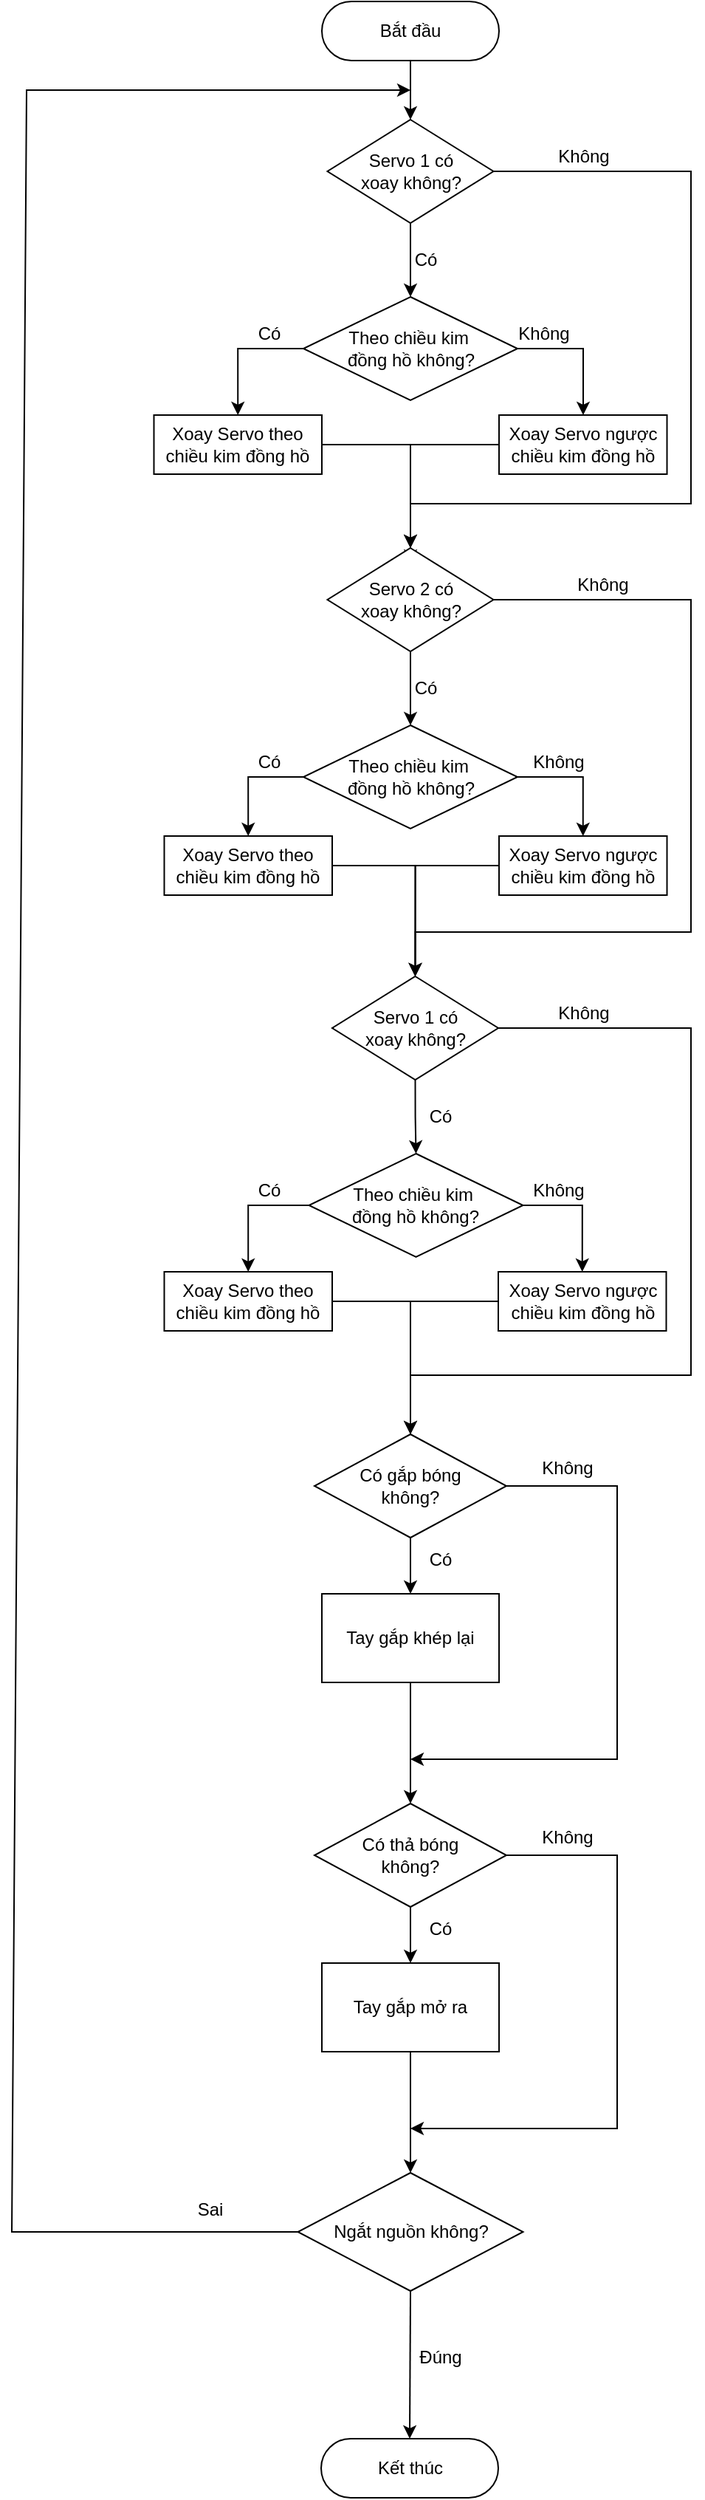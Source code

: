 <mxfile version="24.7.4">
  <diagram name="Page-1" id="16m1Tkc_4PqnQjn7PURB">
    <mxGraphModel dx="1089" dy="1676" grid="1" gridSize="10" guides="1" tooltips="1" connect="1" arrows="1" fold="1" page="1" pageScale="1" pageWidth="827" pageHeight="1169" math="0" shadow="0">
      <root>
        <mxCell id="0" />
        <mxCell id="1" parent="0" />
        <mxCell id="2b9hVAnZYSUjPu87Jhxw-5" style="edgeStyle=orthogonalEdgeStyle;rounded=0;orthogonalLoop=1;jettySize=auto;html=1;entryX=0.5;entryY=0;entryDx=0;entryDy=0;" edge="1" parent="1" source="oF-FngDy0VFJLW9azzC3-1" target="2b9hVAnZYSUjPu87Jhxw-10">
          <mxGeometry relative="1" as="geometry">
            <mxPoint x="410" y="130" as="targetPoint" />
          </mxGeometry>
        </mxCell>
        <mxCell id="oF-FngDy0VFJLW9azzC3-1" value="Bắt đầu" style="rounded=1;whiteSpace=wrap;html=1;fontSize=12;glass=0;strokeWidth=1;shadow=0;arcSize=50;" parent="1" vertex="1">
          <mxGeometry x="350" y="-20" width="120" height="40" as="geometry" />
        </mxCell>
        <mxCell id="oF-FngDy0VFJLW9azzC3-3" value="Kết thúc" style="rounded=1;whiteSpace=wrap;html=1;fontSize=12;glass=0;strokeWidth=1;shadow=0;arcSize=50;" parent="1" vertex="1">
          <mxGeometry x="349.5" y="1630" width="120" height="40" as="geometry" />
        </mxCell>
        <mxCell id="oF-FngDy0VFJLW9azzC3-30" value="Ngắt nguồn không?" style="rhombus;whiteSpace=wrap;html=1;" parent="1" vertex="1">
          <mxGeometry x="333.76" y="1450" width="152.5" height="80" as="geometry" />
        </mxCell>
        <mxCell id="oF-FngDy0VFJLW9azzC3-31" value="" style="endArrow=classic;html=1;rounded=0;exitX=0.5;exitY=1;exitDx=0;exitDy=0;entryX=0.5;entryY=0;entryDx=0;entryDy=0;" parent="1" source="oF-FngDy0VFJLW9azzC3-30" target="oF-FngDy0VFJLW9azzC3-3" edge="1">
          <mxGeometry width="50" height="50" relative="1" as="geometry">
            <mxPoint x="480" y="850" as="sourcePoint" />
            <mxPoint x="410" y="868" as="targetPoint" />
          </mxGeometry>
        </mxCell>
        <mxCell id="oF-FngDy0VFJLW9azzC3-32" value="Đúng" style="text;html=1;align=center;verticalAlign=middle;resizable=0;points=[];autosize=1;strokeColor=none;fillColor=none;" parent="1" vertex="1">
          <mxGeometry x="405" y="1560" width="50" height="30" as="geometry" />
        </mxCell>
        <mxCell id="oF-FngDy0VFJLW9azzC3-33" value="" style="endArrow=classic;html=1;rounded=0;exitX=0;exitY=0.5;exitDx=0;exitDy=0;" parent="1" source="oF-FngDy0VFJLW9azzC3-30" edge="1">
          <mxGeometry width="50" height="50" relative="1" as="geometry">
            <mxPoint x="333.75" y="730" as="sourcePoint" />
            <mxPoint x="410" y="40" as="targetPoint" />
            <Array as="points">
              <mxPoint x="140" y="1490" />
              <mxPoint x="150" y="40" />
            </Array>
          </mxGeometry>
        </mxCell>
        <mxCell id="oF-FngDy0VFJLW9azzC3-34" value="Sai" style="text;html=1;align=center;verticalAlign=middle;resizable=0;points=[];autosize=1;strokeColor=none;fillColor=none;" parent="1" vertex="1">
          <mxGeometry x="253.75" y="1460" width="40" height="30" as="geometry" />
        </mxCell>
        <mxCell id="2b9hVAnZYSUjPu87Jhxw-8" style="edgeStyle=orthogonalEdgeStyle;rounded=0;orthogonalLoop=1;jettySize=auto;html=1;entryX=0.5;entryY=0;entryDx=0;entryDy=0;exitX=0.5;exitY=1;exitDx=0;exitDy=0;" edge="1" parent="1" source="2b9hVAnZYSUjPu87Jhxw-10" target="2b9hVAnZYSUjPu87Jhxw-11">
          <mxGeometry relative="1" as="geometry">
            <mxPoint x="410" y="240" as="targetPoint" />
            <mxPoint x="410" y="160" as="sourcePoint" />
          </mxGeometry>
        </mxCell>
        <mxCell id="2b9hVAnZYSUjPu87Jhxw-18" style="edgeStyle=orthogonalEdgeStyle;rounded=0;orthogonalLoop=1;jettySize=auto;html=1;exitX=1;exitY=0.5;exitDx=0;exitDy=0;" edge="1" parent="1" source="2b9hVAnZYSUjPu87Jhxw-10">
          <mxGeometry relative="1" as="geometry">
            <mxPoint x="410" y="360" as="targetPoint" />
            <Array as="points">
              <mxPoint x="600" y="95" />
              <mxPoint x="600" y="320" />
              <mxPoint x="410" y="320" />
            </Array>
          </mxGeometry>
        </mxCell>
        <mxCell id="2b9hVAnZYSUjPu87Jhxw-10" value="&lt;div&gt;&lt;span style=&quot;background-color: initial;&quot;&gt;Servo 1 có&lt;/span&gt;&lt;/div&gt;&lt;div&gt;&lt;span style=&quot;background-color: initial;&quot;&gt;xoay không?&lt;/span&gt;&lt;br&gt;&lt;/div&gt;" style="rhombus;whiteSpace=wrap;html=1;" vertex="1" parent="1">
          <mxGeometry x="353.75" y="60" width="112.5" height="70" as="geometry" />
        </mxCell>
        <mxCell id="2b9hVAnZYSUjPu87Jhxw-13" style="edgeStyle=orthogonalEdgeStyle;rounded=0;orthogonalLoop=1;jettySize=auto;html=1;entryX=0.5;entryY=0;entryDx=0;entryDy=0;exitX=0;exitY=0.5;exitDx=0;exitDy=0;" edge="1" parent="1" source="2b9hVAnZYSUjPu87Jhxw-11" target="2b9hVAnZYSUjPu87Jhxw-15">
          <mxGeometry relative="1" as="geometry">
            <mxPoint x="410" y="340" as="targetPoint" />
          </mxGeometry>
        </mxCell>
        <mxCell id="2b9hVAnZYSUjPu87Jhxw-16" style="edgeStyle=orthogonalEdgeStyle;rounded=0;orthogonalLoop=1;jettySize=auto;html=1;entryX=0.5;entryY=0;entryDx=0;entryDy=0;exitX=1;exitY=0.5;exitDx=0;exitDy=0;" edge="1" parent="1" source="2b9hVAnZYSUjPu87Jhxw-11" target="2b9hVAnZYSUjPu87Jhxw-21">
          <mxGeometry relative="1" as="geometry">
            <mxPoint x="570" y="255" as="targetPoint" />
            <Array as="points">
              <mxPoint x="527" y="215" />
              <mxPoint x="527" y="260" />
            </Array>
          </mxGeometry>
        </mxCell>
        <mxCell id="2b9hVAnZYSUjPu87Jhxw-11" value="&lt;div&gt;&lt;span style=&quot;background-color: initial;&quot;&gt;Theo chiều kim&amp;nbsp;&lt;/span&gt;&lt;br&gt;&lt;/div&gt;&lt;div&gt;đồng hồ không?&lt;/div&gt;" style="rhombus;whiteSpace=wrap;html=1;align=center;" vertex="1" parent="1">
          <mxGeometry x="337.5" y="180" width="145" height="70" as="geometry" />
        </mxCell>
        <mxCell id="2b9hVAnZYSUjPu87Jhxw-12" value="Có" style="text;html=1;align=center;verticalAlign=middle;resizable=0;points=[];autosize=1;strokeColor=none;fillColor=none;" vertex="1" parent="1">
          <mxGeometry x="400" y="140" width="40" height="30" as="geometry" />
        </mxCell>
        <mxCell id="2b9hVAnZYSUjPu87Jhxw-14" value="Có" style="text;html=1;align=center;verticalAlign=middle;resizable=0;points=[];autosize=1;strokeColor=none;fillColor=none;" vertex="1" parent="1">
          <mxGeometry x="293.75" y="190" width="40" height="30" as="geometry" />
        </mxCell>
        <mxCell id="2b9hVAnZYSUjPu87Jhxw-20" style="edgeStyle=orthogonalEdgeStyle;rounded=0;orthogonalLoop=1;jettySize=auto;html=1;entryX=0.5;entryY=0;entryDx=0;entryDy=0;" edge="1" parent="1" source="2b9hVAnZYSUjPu87Jhxw-15" target="2b9hVAnZYSUjPu87Jhxw-26">
          <mxGeometry relative="1" as="geometry">
            <mxPoint x="350" y="380" as="targetPoint" />
            <Array as="points">
              <mxPoint x="410" y="280" />
            </Array>
          </mxGeometry>
        </mxCell>
        <mxCell id="2b9hVAnZYSUjPu87Jhxw-15" value="Xoay Servo theo chiều kim đồng hồ" style="whiteSpace=wrap;html=1;" vertex="1" parent="1">
          <mxGeometry x="236.25" y="260" width="113.75" height="40" as="geometry" />
        </mxCell>
        <mxCell id="2b9hVAnZYSUjPu87Jhxw-17" value="Không" style="text;html=1;align=center;verticalAlign=middle;resizable=0;points=[];autosize=1;strokeColor=none;fillColor=none;" vertex="1" parent="1">
          <mxGeometry x="470" y="190" width="60" height="30" as="geometry" />
        </mxCell>
        <mxCell id="2b9hVAnZYSUjPu87Jhxw-19" value="Không" style="text;html=1;align=center;verticalAlign=middle;resizable=0;points=[];autosize=1;strokeColor=none;fillColor=none;" vertex="1" parent="1">
          <mxGeometry x="496.88" y="70" width="60" height="30" as="geometry" />
        </mxCell>
        <mxCell id="2b9hVAnZYSUjPu87Jhxw-22" style="edgeStyle=orthogonalEdgeStyle;rounded=0;orthogonalLoop=1;jettySize=auto;html=1;entryX=0.5;entryY=0;entryDx=0;entryDy=0;" edge="1" parent="1" source="2b9hVAnZYSUjPu87Jhxw-21" target="2b9hVAnZYSUjPu87Jhxw-26">
          <mxGeometry relative="1" as="geometry">
            <mxPoint x="310" y="390" as="targetPoint" />
          </mxGeometry>
        </mxCell>
        <mxCell id="2b9hVAnZYSUjPu87Jhxw-21" value="Xoay Servo ngược chiều kim đồng hồ" style="whiteSpace=wrap;html=1;" vertex="1" parent="1">
          <mxGeometry x="470.01" y="260" width="113.75" height="40" as="geometry" />
        </mxCell>
        <mxCell id="2b9hVAnZYSUjPu87Jhxw-24" style="edgeStyle=orthogonalEdgeStyle;rounded=0;orthogonalLoop=1;jettySize=auto;html=1;entryX=0.5;entryY=0;entryDx=0;entryDy=0;exitX=0.5;exitY=1;exitDx=0;exitDy=0;" edge="1" parent="1" target="2b9hVAnZYSUjPu87Jhxw-29" source="2b9hVAnZYSUjPu87Jhxw-26">
          <mxGeometry relative="1" as="geometry">
            <mxPoint x="410" y="600" as="targetPoint" />
            <mxPoint x="410" y="520" as="sourcePoint" />
          </mxGeometry>
        </mxCell>
        <mxCell id="2b9hVAnZYSUjPu87Jhxw-25" style="edgeStyle=orthogonalEdgeStyle;rounded=0;orthogonalLoop=1;jettySize=auto;html=1;exitX=1;exitY=0.5;exitDx=0;exitDy=0;entryX=0.5;entryY=0;entryDx=0;entryDy=0;" edge="1" parent="1" source="2b9hVAnZYSUjPu87Jhxw-26" target="2b9hVAnZYSUjPu87Jhxw-40">
          <mxGeometry relative="1" as="geometry">
            <mxPoint x="410" y="650" as="targetPoint" />
            <Array as="points">
              <mxPoint x="600" y="385" />
              <mxPoint x="600" y="610" />
              <mxPoint x="413" y="610" />
            </Array>
          </mxGeometry>
        </mxCell>
        <mxCell id="2b9hVAnZYSUjPu87Jhxw-26" value="&lt;div&gt;&lt;span style=&quot;background-color: initial;&quot;&gt;Servo 2 có&lt;/span&gt;&lt;/div&gt;&lt;div&gt;&lt;span style=&quot;background-color: initial;&quot;&gt;xoay không?&lt;/span&gt;&lt;br&gt;&lt;/div&gt;" style="rhombus;whiteSpace=wrap;html=1;" vertex="1" parent="1">
          <mxGeometry x="353.75" y="350" width="112.5" height="70" as="geometry" />
        </mxCell>
        <mxCell id="2b9hVAnZYSUjPu87Jhxw-27" style="edgeStyle=orthogonalEdgeStyle;rounded=0;orthogonalLoop=1;jettySize=auto;html=1;entryX=0.5;entryY=0;entryDx=0;entryDy=0;exitX=0;exitY=0.5;exitDx=0;exitDy=0;" edge="1" parent="1" source="2b9hVAnZYSUjPu87Jhxw-29" target="2b9hVAnZYSUjPu87Jhxw-33">
          <mxGeometry relative="1" as="geometry">
            <mxPoint x="410" y="700" as="targetPoint" />
          </mxGeometry>
        </mxCell>
        <mxCell id="2b9hVAnZYSUjPu87Jhxw-28" style="edgeStyle=orthogonalEdgeStyle;rounded=0;orthogonalLoop=1;jettySize=auto;html=1;entryX=0.5;entryY=0;entryDx=0;entryDy=0;exitX=1;exitY=0.5;exitDx=0;exitDy=0;" edge="1" parent="1" source="2b9hVAnZYSUjPu87Jhxw-29" target="2b9hVAnZYSUjPu87Jhxw-37">
          <mxGeometry relative="1" as="geometry">
            <mxPoint x="570" y="615" as="targetPoint" />
            <Array as="points">
              <mxPoint x="527" y="505" />
            </Array>
          </mxGeometry>
        </mxCell>
        <mxCell id="2b9hVAnZYSUjPu87Jhxw-29" value="&lt;div&gt;&lt;span style=&quot;background-color: initial;&quot;&gt;Theo chiều kim&amp;nbsp;&lt;/span&gt;&lt;br&gt;&lt;/div&gt;&lt;div&gt;đồng hồ không?&lt;/div&gt;" style="rhombus;whiteSpace=wrap;html=1;align=center;" vertex="1" parent="1">
          <mxGeometry x="337.5" y="470" width="145" height="70" as="geometry" />
        </mxCell>
        <mxCell id="2b9hVAnZYSUjPu87Jhxw-30" value="Có" style="text;html=1;align=center;verticalAlign=middle;resizable=0;points=[];autosize=1;strokeColor=none;fillColor=none;" vertex="1" parent="1">
          <mxGeometry x="400" y="430" width="40" height="30" as="geometry" />
        </mxCell>
        <mxCell id="2b9hVAnZYSUjPu87Jhxw-31" value="Có" style="text;html=1;align=center;verticalAlign=middle;resizable=0;points=[];autosize=1;strokeColor=none;fillColor=none;" vertex="1" parent="1">
          <mxGeometry x="293.75" y="480" width="40" height="30" as="geometry" />
        </mxCell>
        <mxCell id="2b9hVAnZYSUjPu87Jhxw-32" style="edgeStyle=orthogonalEdgeStyle;rounded=0;orthogonalLoop=1;jettySize=auto;html=1;entryX=0.5;entryY=0;entryDx=0;entryDy=0;" edge="1" parent="1" source="2b9hVAnZYSUjPu87Jhxw-33" target="2b9hVAnZYSUjPu87Jhxw-40">
          <mxGeometry relative="1" as="geometry">
            <mxPoint x="409.375" y="820" as="targetPoint" />
            <Array as="points">
              <mxPoint x="413" y="565" />
            </Array>
          </mxGeometry>
        </mxCell>
        <mxCell id="2b9hVAnZYSUjPu87Jhxw-33" value="Xoay Servo theo chiều kim đồng hồ" style="whiteSpace=wrap;html=1;" vertex="1" parent="1">
          <mxGeometry x="243.25" y="545" width="113.75" height="40" as="geometry" />
        </mxCell>
        <mxCell id="2b9hVAnZYSUjPu87Jhxw-34" value="Không" style="text;html=1;align=center;verticalAlign=middle;resizable=0;points=[];autosize=1;strokeColor=none;fillColor=none;" vertex="1" parent="1">
          <mxGeometry x="480" y="480" width="60" height="30" as="geometry" />
        </mxCell>
        <mxCell id="2b9hVAnZYSUjPu87Jhxw-35" value="Không" style="text;html=1;align=center;verticalAlign=middle;resizable=0;points=[];autosize=1;strokeColor=none;fillColor=none;" vertex="1" parent="1">
          <mxGeometry x="510" y="360" width="60" height="30" as="geometry" />
        </mxCell>
        <mxCell id="2b9hVAnZYSUjPu87Jhxw-36" style="edgeStyle=orthogonalEdgeStyle;rounded=0;orthogonalLoop=1;jettySize=auto;html=1;entryX=0.5;entryY=0;entryDx=0;entryDy=0;" edge="1" parent="1" source="2b9hVAnZYSUjPu87Jhxw-37" target="2b9hVAnZYSUjPu87Jhxw-40">
          <mxGeometry relative="1" as="geometry">
            <mxPoint x="410" y="820" as="targetPoint" />
          </mxGeometry>
        </mxCell>
        <mxCell id="2b9hVAnZYSUjPu87Jhxw-37" value="Xoay Servo ngược chiều kim đồng hồ" style="whiteSpace=wrap;html=1;" vertex="1" parent="1">
          <mxGeometry x="470.01" y="545" width="113.75" height="40" as="geometry" />
        </mxCell>
        <mxCell id="2b9hVAnZYSUjPu87Jhxw-38" style="edgeStyle=orthogonalEdgeStyle;rounded=0;orthogonalLoop=1;jettySize=auto;html=1;entryX=0.5;entryY=0;entryDx=0;entryDy=0;exitX=0.5;exitY=1;exitDx=0;exitDy=0;" edge="1" parent="1" target="2b9hVAnZYSUjPu87Jhxw-43" source="2b9hVAnZYSUjPu87Jhxw-40">
          <mxGeometry relative="1" as="geometry">
            <mxPoint x="410" y="960" as="targetPoint" />
            <mxPoint x="410" y="880" as="sourcePoint" />
          </mxGeometry>
        </mxCell>
        <mxCell id="2b9hVAnZYSUjPu87Jhxw-39" style="edgeStyle=orthogonalEdgeStyle;rounded=0;orthogonalLoop=1;jettySize=auto;html=1;exitX=1;exitY=0.5;exitDx=0;exitDy=0;entryX=0.5;entryY=0;entryDx=0;entryDy=0;" edge="1" parent="1" source="2b9hVAnZYSUjPu87Jhxw-40" target="2b9hVAnZYSUjPu87Jhxw-53">
          <mxGeometry relative="1" as="geometry">
            <mxPoint x="410" y="1140" as="targetPoint" />
            <Array as="points">
              <mxPoint x="600" y="675" />
              <mxPoint x="600" y="910" />
              <mxPoint x="410" y="910" />
              <mxPoint x="410" y="960" />
            </Array>
          </mxGeometry>
        </mxCell>
        <mxCell id="2b9hVAnZYSUjPu87Jhxw-40" value="&lt;div&gt;&lt;span style=&quot;background-color: initial;&quot;&gt;Servo 1 có&lt;/span&gt;&lt;/div&gt;&lt;div&gt;&lt;span style=&quot;background-color: initial;&quot;&gt;xoay không?&lt;/span&gt;&lt;br&gt;&lt;/div&gt;" style="rhombus;whiteSpace=wrap;html=1;" vertex="1" parent="1">
          <mxGeometry x="357" y="640" width="112.5" height="70" as="geometry" />
        </mxCell>
        <mxCell id="2b9hVAnZYSUjPu87Jhxw-41" style="edgeStyle=orthogonalEdgeStyle;rounded=0;orthogonalLoop=1;jettySize=auto;html=1;entryX=0.5;entryY=0;entryDx=0;entryDy=0;exitX=0;exitY=0.5;exitDx=0;exitDy=0;" edge="1" parent="1" source="2b9hVAnZYSUjPu87Jhxw-43" target="2b9hVAnZYSUjPu87Jhxw-47">
          <mxGeometry relative="1" as="geometry">
            <mxPoint x="410" y="1060" as="targetPoint" />
          </mxGeometry>
        </mxCell>
        <mxCell id="2b9hVAnZYSUjPu87Jhxw-42" style="edgeStyle=orthogonalEdgeStyle;rounded=0;orthogonalLoop=1;jettySize=auto;html=1;entryX=0.5;entryY=0;entryDx=0;entryDy=0;exitX=1;exitY=0.5;exitDx=0;exitDy=0;" edge="1" parent="1" source="2b9hVAnZYSUjPu87Jhxw-43" target="2b9hVAnZYSUjPu87Jhxw-51">
          <mxGeometry relative="1" as="geometry">
            <mxPoint x="570" y="975" as="targetPoint" />
            <Array as="points">
              <mxPoint x="527" y="795" />
            </Array>
          </mxGeometry>
        </mxCell>
        <mxCell id="2b9hVAnZYSUjPu87Jhxw-43" value="&lt;div&gt;&lt;span style=&quot;background-color: initial;&quot;&gt;Theo chiều kim&amp;nbsp;&lt;/span&gt;&lt;br&gt;&lt;/div&gt;&lt;div&gt;đồng hồ không?&lt;/div&gt;" style="rhombus;whiteSpace=wrap;html=1;align=center;" vertex="1" parent="1">
          <mxGeometry x="341.25" y="760" width="145" height="70" as="geometry" />
        </mxCell>
        <mxCell id="2b9hVAnZYSUjPu87Jhxw-44" value="Có" style="text;html=1;align=center;verticalAlign=middle;resizable=0;points=[];autosize=1;strokeColor=none;fillColor=none;" vertex="1" parent="1">
          <mxGeometry x="410" y="720" width="40" height="30" as="geometry" />
        </mxCell>
        <mxCell id="2b9hVAnZYSUjPu87Jhxw-45" value="Có" style="text;html=1;align=center;verticalAlign=middle;resizable=0;points=[];autosize=1;strokeColor=none;fillColor=none;" vertex="1" parent="1">
          <mxGeometry x="293.75" y="770" width="40" height="30" as="geometry" />
        </mxCell>
        <mxCell id="2b9hVAnZYSUjPu87Jhxw-46" style="edgeStyle=orthogonalEdgeStyle;rounded=0;orthogonalLoop=1;jettySize=auto;html=1;entryX=0.5;entryY=0;entryDx=0;entryDy=0;" edge="1" parent="1" source="2b9hVAnZYSUjPu87Jhxw-47" target="2b9hVAnZYSUjPu87Jhxw-53">
          <mxGeometry relative="1" as="geometry">
            <mxPoint x="409.375" y="1180" as="targetPoint" />
            <Array as="points">
              <mxPoint x="410" y="860" />
            </Array>
          </mxGeometry>
        </mxCell>
        <mxCell id="2b9hVAnZYSUjPu87Jhxw-47" value="Xoay Servo theo chiều kim đồng hồ" style="whiteSpace=wrap;html=1;" vertex="1" parent="1">
          <mxGeometry x="243.25" y="840" width="113.75" height="40" as="geometry" />
        </mxCell>
        <mxCell id="2b9hVAnZYSUjPu87Jhxw-48" value="Không" style="text;html=1;align=center;verticalAlign=middle;resizable=0;points=[];autosize=1;strokeColor=none;fillColor=none;" vertex="1" parent="1">
          <mxGeometry x="480" y="770" width="60" height="30" as="geometry" />
        </mxCell>
        <mxCell id="2b9hVAnZYSUjPu87Jhxw-49" value="Không" style="text;html=1;align=center;verticalAlign=middle;resizable=0;points=[];autosize=1;strokeColor=none;fillColor=none;" vertex="1" parent="1">
          <mxGeometry x="496.88" y="650" width="60" height="30" as="geometry" />
        </mxCell>
        <mxCell id="2b9hVAnZYSUjPu87Jhxw-50" style="edgeStyle=orthogonalEdgeStyle;rounded=0;orthogonalLoop=1;jettySize=auto;html=1;entryX=0.5;entryY=0;entryDx=0;entryDy=0;" edge="1" parent="1" source="2b9hVAnZYSUjPu87Jhxw-51" target="2b9hVAnZYSUjPu87Jhxw-53">
          <mxGeometry relative="1" as="geometry">
            <mxPoint x="410" y="1180" as="targetPoint" />
            <Array as="points">
              <mxPoint x="410" y="860" />
            </Array>
          </mxGeometry>
        </mxCell>
        <mxCell id="2b9hVAnZYSUjPu87Jhxw-51" value="Xoay Servo ngược chiều kim đồng hồ" style="whiteSpace=wrap;html=1;" vertex="1" parent="1">
          <mxGeometry x="469.5" y="840" width="113.75" height="40" as="geometry" />
        </mxCell>
        <mxCell id="2b9hVAnZYSUjPu87Jhxw-54" style="edgeStyle=orthogonalEdgeStyle;rounded=0;orthogonalLoop=1;jettySize=auto;html=1;entryX=0.5;entryY=0;entryDx=0;entryDy=0;" edge="1" parent="1" source="2b9hVAnZYSUjPu87Jhxw-53" target="2b9hVAnZYSUjPu87Jhxw-57">
          <mxGeometry relative="1" as="geometry">
            <mxPoint x="410" y="1070" as="targetPoint" />
          </mxGeometry>
        </mxCell>
        <mxCell id="2b9hVAnZYSUjPu87Jhxw-56" style="edgeStyle=orthogonalEdgeStyle;rounded=0;orthogonalLoop=1;jettySize=auto;html=1;" edge="1" parent="1" source="2b9hVAnZYSUjPu87Jhxw-53">
          <mxGeometry relative="1" as="geometry">
            <mxPoint x="410" y="1170" as="targetPoint" />
            <Array as="points">
              <mxPoint x="550" y="985" />
            </Array>
          </mxGeometry>
        </mxCell>
        <mxCell id="2b9hVAnZYSUjPu87Jhxw-53" value="Có gắp bóng&lt;div&gt;không?&lt;/div&gt;" style="rhombus;whiteSpace=wrap;html=1;" vertex="1" parent="1">
          <mxGeometry x="345" y="950" width="130" height="70" as="geometry" />
        </mxCell>
        <mxCell id="2b9hVAnZYSUjPu87Jhxw-55" value="Có" style="text;html=1;align=center;verticalAlign=middle;resizable=0;points=[];autosize=1;strokeColor=none;fillColor=none;" vertex="1" parent="1">
          <mxGeometry x="410" y="1020" width="40" height="30" as="geometry" />
        </mxCell>
        <mxCell id="2b9hVAnZYSUjPu87Jhxw-60" style="edgeStyle=orthogonalEdgeStyle;rounded=0;orthogonalLoop=1;jettySize=auto;html=1;entryX=0.5;entryY=0;entryDx=0;entryDy=0;" edge="1" parent="1" source="2b9hVAnZYSUjPu87Jhxw-57" target="2b9hVAnZYSUjPu87Jhxw-63">
          <mxGeometry relative="1" as="geometry">
            <mxPoint x="410" y="1210" as="targetPoint" />
          </mxGeometry>
        </mxCell>
        <mxCell id="2b9hVAnZYSUjPu87Jhxw-57" value="Tay gắp khép lại" style="whiteSpace=wrap;html=1;" vertex="1" parent="1">
          <mxGeometry x="350.01" y="1058" width="120" height="60" as="geometry" />
        </mxCell>
        <mxCell id="2b9hVAnZYSUjPu87Jhxw-58" value="Không" style="text;html=1;align=center;verticalAlign=middle;resizable=0;points=[];autosize=1;strokeColor=none;fillColor=none;" vertex="1" parent="1">
          <mxGeometry x="486.25" y="958" width="60" height="30" as="geometry" />
        </mxCell>
        <mxCell id="2b9hVAnZYSUjPu87Jhxw-61" style="edgeStyle=orthogonalEdgeStyle;rounded=0;orthogonalLoop=1;jettySize=auto;html=1;entryX=0.5;entryY=0;entryDx=0;entryDy=0;" edge="1" parent="1" source="2b9hVAnZYSUjPu87Jhxw-63" target="2b9hVAnZYSUjPu87Jhxw-66">
          <mxGeometry relative="1" as="geometry">
            <mxPoint x="410" y="1320" as="targetPoint" />
          </mxGeometry>
        </mxCell>
        <mxCell id="2b9hVAnZYSUjPu87Jhxw-62" style="edgeStyle=orthogonalEdgeStyle;rounded=0;orthogonalLoop=1;jettySize=auto;html=1;" edge="1" parent="1" source="2b9hVAnZYSUjPu87Jhxw-63">
          <mxGeometry relative="1" as="geometry">
            <mxPoint x="410" y="1420" as="targetPoint" />
            <Array as="points">
              <mxPoint x="550" y="1235" />
            </Array>
          </mxGeometry>
        </mxCell>
        <mxCell id="2b9hVAnZYSUjPu87Jhxw-63" value="Có thả bóng&lt;div&gt;không?&lt;/div&gt;" style="rhombus;whiteSpace=wrap;html=1;" vertex="1" parent="1">
          <mxGeometry x="345" y="1200" width="130" height="70" as="geometry" />
        </mxCell>
        <mxCell id="2b9hVAnZYSUjPu87Jhxw-64" value="Có" style="text;html=1;align=center;verticalAlign=middle;resizable=0;points=[];autosize=1;strokeColor=none;fillColor=none;" vertex="1" parent="1">
          <mxGeometry x="410" y="1270" width="40" height="30" as="geometry" />
        </mxCell>
        <mxCell id="2b9hVAnZYSUjPu87Jhxw-65" style="edgeStyle=orthogonalEdgeStyle;rounded=0;orthogonalLoop=1;jettySize=auto;html=1;" edge="1" parent="1" source="2b9hVAnZYSUjPu87Jhxw-66">
          <mxGeometry relative="1" as="geometry">
            <mxPoint x="410.01" y="1450" as="targetPoint" />
          </mxGeometry>
        </mxCell>
        <mxCell id="2b9hVAnZYSUjPu87Jhxw-66" value="Tay gắp mở ra" style="whiteSpace=wrap;html=1;" vertex="1" parent="1">
          <mxGeometry x="350.01" y="1308" width="120" height="60" as="geometry" />
        </mxCell>
        <mxCell id="2b9hVAnZYSUjPu87Jhxw-67" value="Không" style="text;html=1;align=center;verticalAlign=middle;resizable=0;points=[];autosize=1;strokeColor=none;fillColor=none;" vertex="1" parent="1">
          <mxGeometry x="486.25" y="1208" width="60" height="30" as="geometry" />
        </mxCell>
      </root>
    </mxGraphModel>
  </diagram>
</mxfile>
